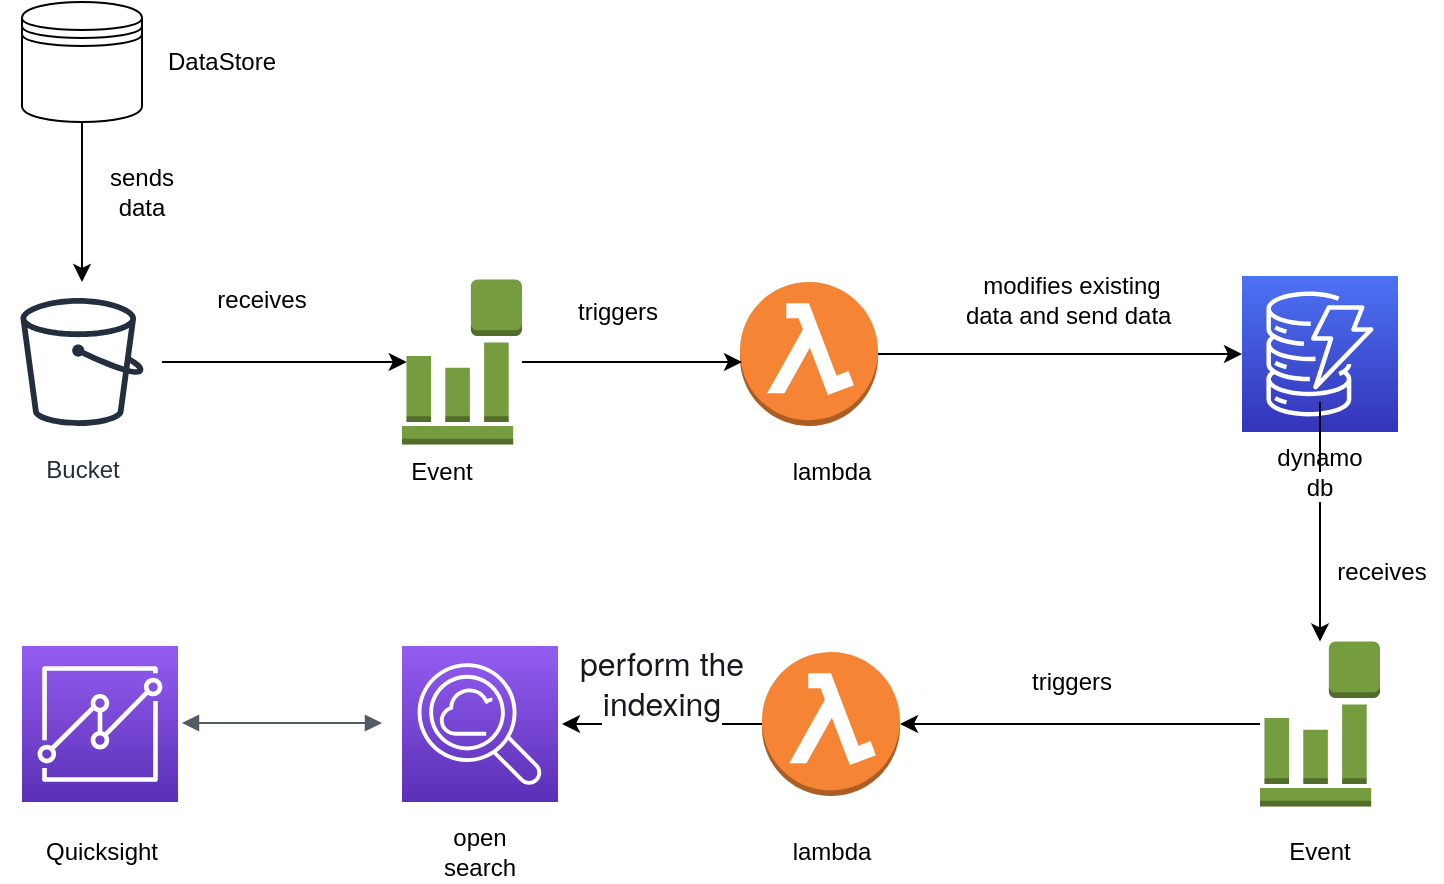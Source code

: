 <mxfile version="16.5.3" type="github">
  <diagram id="JT5B8QQr4kYiMaE1ZzIW" name="Page-1">
    <mxGraphModel dx="830" dy="559" grid="1" gridSize="10" guides="1" tooltips="1" connect="1" arrows="1" fold="1" page="1" pageScale="1" pageWidth="827" pageHeight="1169" math="0" shadow="0">
      <root>
        <mxCell id="0" />
        <mxCell id="1" parent="0" />
        <mxCell id="59cwxuM8bhVFvn0urTvc-44" style="edgeStyle=orthogonalEdgeStyle;rounded=0;orthogonalLoop=1;jettySize=auto;html=1;entryX=0.04;entryY=0.5;entryDx=0;entryDy=0;entryPerimeter=0;" edge="1" parent="1" source="59cwxuM8bhVFvn0urTvc-2" target="59cwxuM8bhVFvn0urTvc-38">
          <mxGeometry relative="1" as="geometry" />
        </mxCell>
        <mxCell id="59cwxuM8bhVFvn0urTvc-2" value="Bucket" style="sketch=0;outlineConnect=0;fontColor=#232F3E;gradientColor=none;strokeColor=#232F3E;fillColor=#ffffff;dashed=0;verticalLabelPosition=bottom;verticalAlign=top;align=center;html=1;fontSize=12;fontStyle=0;aspect=fixed;shape=mxgraph.aws4.resourceIcon;resIcon=mxgraph.aws4.bucket;" vertex="1" parent="1">
          <mxGeometry x="10" y="180" width="80" height="80" as="geometry" />
        </mxCell>
        <mxCell id="59cwxuM8bhVFvn0urTvc-4" value="" style="sketch=0;points=[[0,0,0],[0.25,0,0],[0.5,0,0],[0.75,0,0],[1,0,0],[0,1,0],[0.25,1,0],[0.5,1,0],[0.75,1,0],[1,1,0],[0,0.25,0],[0,0.5,0],[0,0.75,0],[1,0.25,0],[1,0.5,0],[1,0.75,0]];outlineConnect=0;fontColor=#232F3E;gradientColor=#945DF2;gradientDirection=north;fillColor=#5A30B5;strokeColor=#ffffff;dashed=0;verticalLabelPosition=bottom;verticalAlign=top;align=center;html=1;fontSize=12;fontStyle=0;aspect=fixed;shape=mxgraph.aws4.resourceIcon;resIcon=mxgraph.aws4.cloudsearch2;" vertex="1" parent="1">
          <mxGeometry x="210" y="362" width="78" height="78" as="geometry" />
        </mxCell>
        <mxCell id="59cwxuM8bhVFvn0urTvc-9" value="" style="sketch=0;points=[[0,0,0],[0.25,0,0],[0.5,0,0],[0.75,0,0],[1,0,0],[0,1,0],[0.25,1,0],[0.5,1,0],[0.75,1,0],[1,1,0],[0,0.25,0],[0,0.5,0],[0,0.75,0],[1,0.25,0],[1,0.5,0],[1,0.75,0]];outlineConnect=0;fontColor=#232F3E;gradientColor=#4D72F3;gradientDirection=north;fillColor=#3334B9;strokeColor=#ffffff;dashed=0;verticalLabelPosition=bottom;verticalAlign=top;align=center;html=1;fontSize=12;fontStyle=0;aspect=fixed;shape=mxgraph.aws4.resourceIcon;resIcon=mxgraph.aws4.dynamodb;" vertex="1" parent="1">
          <mxGeometry x="630" y="177" width="78" height="78" as="geometry" />
        </mxCell>
        <mxCell id="59cwxuM8bhVFvn0urTvc-11" value="" style="sketch=0;points=[[0,0,0],[0.25,0,0],[0.5,0,0],[0.75,0,0],[1,0,0],[0,1,0],[0.25,1,0],[0.5,1,0],[0.75,1,0],[1,1,0],[0,0.25,0],[0,0.5,0],[0,0.75,0],[1,0.25,0],[1,0.5,0],[1,0.75,0]];outlineConnect=0;fontColor=#232F3E;gradientColor=#945DF2;gradientDirection=north;fillColor=#5A30B5;strokeColor=#ffffff;dashed=0;verticalLabelPosition=bottom;verticalAlign=top;align=center;html=1;fontSize=12;fontStyle=0;aspect=fixed;shape=mxgraph.aws4.resourceIcon;resIcon=mxgraph.aws4.quicksight;" vertex="1" parent="1">
          <mxGeometry x="20" y="362" width="78" height="78" as="geometry" />
        </mxCell>
        <mxCell id="59cwxuM8bhVFvn0urTvc-21" style="edgeStyle=orthogonalEdgeStyle;rounded=0;orthogonalLoop=1;jettySize=auto;html=1;" edge="1" parent="1" source="59cwxuM8bhVFvn0urTvc-13" target="59cwxuM8bhVFvn0urTvc-9">
          <mxGeometry relative="1" as="geometry" />
        </mxCell>
        <mxCell id="59cwxuM8bhVFvn0urTvc-13" value="" style="outlineConnect=0;dashed=0;verticalLabelPosition=bottom;verticalAlign=top;align=center;html=1;shape=mxgraph.aws3.lambda_function;fillColor=#F58534;gradientColor=none;" vertex="1" parent="1">
          <mxGeometry x="379" y="180" width="69" height="72" as="geometry" />
        </mxCell>
        <mxCell id="59cwxuM8bhVFvn0urTvc-15" value="" style="edgeStyle=orthogonalEdgeStyle;html=1;endArrow=block;elbow=vertical;startArrow=block;startFill=1;endFill=1;strokeColor=#545B64;rounded=0;" edge="1" parent="1">
          <mxGeometry width="100" relative="1" as="geometry">
            <mxPoint x="100" y="400.5" as="sourcePoint" />
            <mxPoint x="200" y="400.5" as="targetPoint" />
          </mxGeometry>
        </mxCell>
        <mxCell id="59cwxuM8bhVFvn0urTvc-41" style="edgeStyle=orthogonalEdgeStyle;rounded=0;orthogonalLoop=1;jettySize=auto;html=1;entryX=1;entryY=0.5;entryDx=0;entryDy=0;entryPerimeter=0;" edge="1" parent="1" source="59cwxuM8bhVFvn0urTvc-18" target="59cwxuM8bhVFvn0urTvc-39">
          <mxGeometry relative="1" as="geometry" />
        </mxCell>
        <mxCell id="59cwxuM8bhVFvn0urTvc-18" value="" style="outlineConnect=0;dashed=0;verticalLabelPosition=bottom;verticalAlign=top;align=center;html=1;shape=mxgraph.aws3.event_event_based;fillColor=#759C3E;gradientColor=none;" vertex="1" parent="1">
          <mxGeometry x="639" y="359.75" width="60" height="82.5" as="geometry" />
        </mxCell>
        <mxCell id="59cwxuM8bhVFvn0urTvc-23" value="Event" style="text;html=1;strokeColor=none;fillColor=none;align=center;verticalAlign=middle;whiteSpace=wrap;rounded=0;" vertex="1" parent="1">
          <mxGeometry x="200" y="260" width="60" height="30" as="geometry" />
        </mxCell>
        <mxCell id="59cwxuM8bhVFvn0urTvc-28" style="edgeStyle=orthogonalEdgeStyle;rounded=0;orthogonalLoop=1;jettySize=auto;html=1;" edge="1" parent="1" source="59cwxuM8bhVFvn0urTvc-27" target="59cwxuM8bhVFvn0urTvc-2">
          <mxGeometry relative="1" as="geometry" />
        </mxCell>
        <mxCell id="59cwxuM8bhVFvn0urTvc-27" value="" style="shape=datastore;whiteSpace=wrap;html=1;" vertex="1" parent="1">
          <mxGeometry x="20" y="40" width="60" height="60" as="geometry" />
        </mxCell>
        <mxCell id="59cwxuM8bhVFvn0urTvc-29" value="lambda" style="text;html=1;strokeColor=none;fillColor=none;align=center;verticalAlign=middle;whiteSpace=wrap;rounded=0;" vertex="1" parent="1">
          <mxGeometry x="394.5" y="260" width="60" height="30" as="geometry" />
        </mxCell>
        <mxCell id="59cwxuM8bhVFvn0urTvc-46" style="edgeStyle=orthogonalEdgeStyle;rounded=0;orthogonalLoop=1;jettySize=auto;html=1;" edge="1" parent="1" source="59cwxuM8bhVFvn0urTvc-30" target="59cwxuM8bhVFvn0urTvc-18">
          <mxGeometry relative="1" as="geometry" />
        </mxCell>
        <mxCell id="59cwxuM8bhVFvn0urTvc-30" value="dynamo db" style="text;html=1;strokeColor=none;fillColor=none;align=center;verticalAlign=middle;whiteSpace=wrap;rounded=0;" vertex="1" parent="1">
          <mxGeometry x="639" y="260" width="60" height="30" as="geometry" />
        </mxCell>
        <mxCell id="59cwxuM8bhVFvn0urTvc-31" value="" style="edgeStyle=orthogonalEdgeStyle;rounded=0;orthogonalLoop=1;jettySize=auto;html=1;entryX=0.5;entryY=0;entryDx=0;entryDy=0;entryPerimeter=0;endArrow=none;" edge="1" parent="1" source="59cwxuM8bhVFvn0urTvc-9" target="59cwxuM8bhVFvn0urTvc-30">
          <mxGeometry relative="1" as="geometry">
            <mxPoint x="669" y="249" as="sourcePoint" />
            <mxPoint x="669" y="358" as="targetPoint" />
          </mxGeometry>
        </mxCell>
        <mxCell id="59cwxuM8bhVFvn0urTvc-32" value="open search" style="text;html=1;strokeColor=none;fillColor=none;align=center;verticalAlign=middle;whiteSpace=wrap;rounded=0;" vertex="1" parent="1">
          <mxGeometry x="219" y="450" width="60" height="30" as="geometry" />
        </mxCell>
        <mxCell id="59cwxuM8bhVFvn0urTvc-33" value="DataStore" style="text;html=1;strokeColor=none;fillColor=none;align=center;verticalAlign=middle;whiteSpace=wrap;rounded=0;" vertex="1" parent="1">
          <mxGeometry x="90" y="55" width="60" height="30" as="geometry" />
        </mxCell>
        <mxCell id="59cwxuM8bhVFvn0urTvc-34" value="Quicksight" style="text;html=1;strokeColor=none;fillColor=none;align=center;verticalAlign=middle;whiteSpace=wrap;rounded=0;" vertex="1" parent="1">
          <mxGeometry x="30" y="450" width="60" height="30" as="geometry" />
        </mxCell>
        <mxCell id="59cwxuM8bhVFvn0urTvc-35" value="sends data" style="text;html=1;strokeColor=none;fillColor=none;align=center;verticalAlign=middle;whiteSpace=wrap;rounded=0;" vertex="1" parent="1">
          <mxGeometry x="50" y="120" width="60" height="30" as="geometry" />
        </mxCell>
        <mxCell id="59cwxuM8bhVFvn0urTvc-36" value="receives" style="text;html=1;strokeColor=none;fillColor=none;align=center;verticalAlign=middle;whiteSpace=wrap;rounded=0;" vertex="1" parent="1">
          <mxGeometry x="110" y="174" width="60" height="30" as="geometry" />
        </mxCell>
        <mxCell id="59cwxuM8bhVFvn0urTvc-37" value="modifies existing data and send data&amp;nbsp;&lt;br&gt;" style="text;html=1;strokeColor=none;fillColor=none;align=center;verticalAlign=middle;whiteSpace=wrap;rounded=0;" vertex="1" parent="1">
          <mxGeometry x="490" y="163.5" width="110" height="51" as="geometry" />
        </mxCell>
        <mxCell id="59cwxuM8bhVFvn0urTvc-45" style="edgeStyle=orthogonalEdgeStyle;rounded=0;orthogonalLoop=1;jettySize=auto;html=1;" edge="1" parent="1" source="59cwxuM8bhVFvn0urTvc-38">
          <mxGeometry relative="1" as="geometry">
            <mxPoint x="380" y="220" as="targetPoint" />
          </mxGeometry>
        </mxCell>
        <mxCell id="59cwxuM8bhVFvn0urTvc-38" value="" style="outlineConnect=0;dashed=0;verticalLabelPosition=bottom;verticalAlign=top;align=center;html=1;shape=mxgraph.aws3.event_event_based;fillColor=#759C3E;gradientColor=none;" vertex="1" parent="1">
          <mxGeometry x="210" y="178.75" width="60" height="82.5" as="geometry" />
        </mxCell>
        <mxCell id="59cwxuM8bhVFvn0urTvc-43" style="edgeStyle=orthogonalEdgeStyle;rounded=0;orthogonalLoop=1;jettySize=auto;html=1;" edge="1" parent="1" source="59cwxuM8bhVFvn0urTvc-39">
          <mxGeometry relative="1" as="geometry">
            <mxPoint x="290" y="401" as="targetPoint" />
          </mxGeometry>
        </mxCell>
        <mxCell id="59cwxuM8bhVFvn0urTvc-39" value="" style="outlineConnect=0;dashed=0;verticalLabelPosition=bottom;verticalAlign=top;align=center;html=1;shape=mxgraph.aws3.lambda_function;fillColor=#F58534;gradientColor=none;" vertex="1" parent="1">
          <mxGeometry x="390" y="365" width="69" height="72" as="geometry" />
        </mxCell>
        <mxCell id="59cwxuM8bhVFvn0urTvc-40" value="lambda" style="text;html=1;strokeColor=none;fillColor=none;align=center;verticalAlign=middle;whiteSpace=wrap;rounded=0;" vertex="1" parent="1">
          <mxGeometry x="394.5" y="450" width="60" height="30" as="geometry" />
        </mxCell>
        <mxCell id="59cwxuM8bhVFvn0urTvc-42" value="Event" style="text;html=1;strokeColor=none;fillColor=none;align=center;verticalAlign=middle;whiteSpace=wrap;rounded=0;" vertex="1" parent="1">
          <mxGeometry x="639" y="450" width="60" height="30" as="geometry" />
        </mxCell>
        <mxCell id="59cwxuM8bhVFvn0urTvc-47" value="triggers" style="text;html=1;strokeColor=none;fillColor=none;align=center;verticalAlign=middle;whiteSpace=wrap;rounded=0;" vertex="1" parent="1">
          <mxGeometry x="288" y="180" width="60" height="30" as="geometry" />
        </mxCell>
        <mxCell id="59cwxuM8bhVFvn0urTvc-48" value="receives" style="text;html=1;strokeColor=none;fillColor=none;align=center;verticalAlign=middle;whiteSpace=wrap;rounded=0;" vertex="1" parent="1">
          <mxGeometry x="670" y="310" width="60" height="30" as="geometry" />
        </mxCell>
        <mxCell id="59cwxuM8bhVFvn0urTvc-49" value="&lt;span style=&quot;font-size: 16px; font-style: normal; font-weight: 400; letter-spacing: normal; text-indent: 0px; text-transform: none; word-spacing: 0px; text-decoration: none; color: rgb(22, 25, 31); font-family: &amp;quot;amazon ember&amp;quot;, &amp;quot;helvetica neue&amp;quot;, roboto, arial, sans-serif; background-color: rgb(255, 255, 255); float: none; display: inline;&quot;&gt;perform the indexing&lt;/span&gt;" style="text;html=1;strokeColor=none;fillColor=none;align=center;verticalAlign=middle;whiteSpace=wrap;rounded=0;" vertex="1" parent="1">
          <mxGeometry x="290" y="365" width="100" height="30" as="geometry" />
        </mxCell>
        <mxCell id="59cwxuM8bhVFvn0urTvc-50" value="triggers" style="text;html=1;strokeColor=none;fillColor=none;align=center;verticalAlign=middle;whiteSpace=wrap;rounded=0;" vertex="1" parent="1">
          <mxGeometry x="515" y="365" width="60" height="30" as="geometry" />
        </mxCell>
      </root>
    </mxGraphModel>
  </diagram>
</mxfile>
